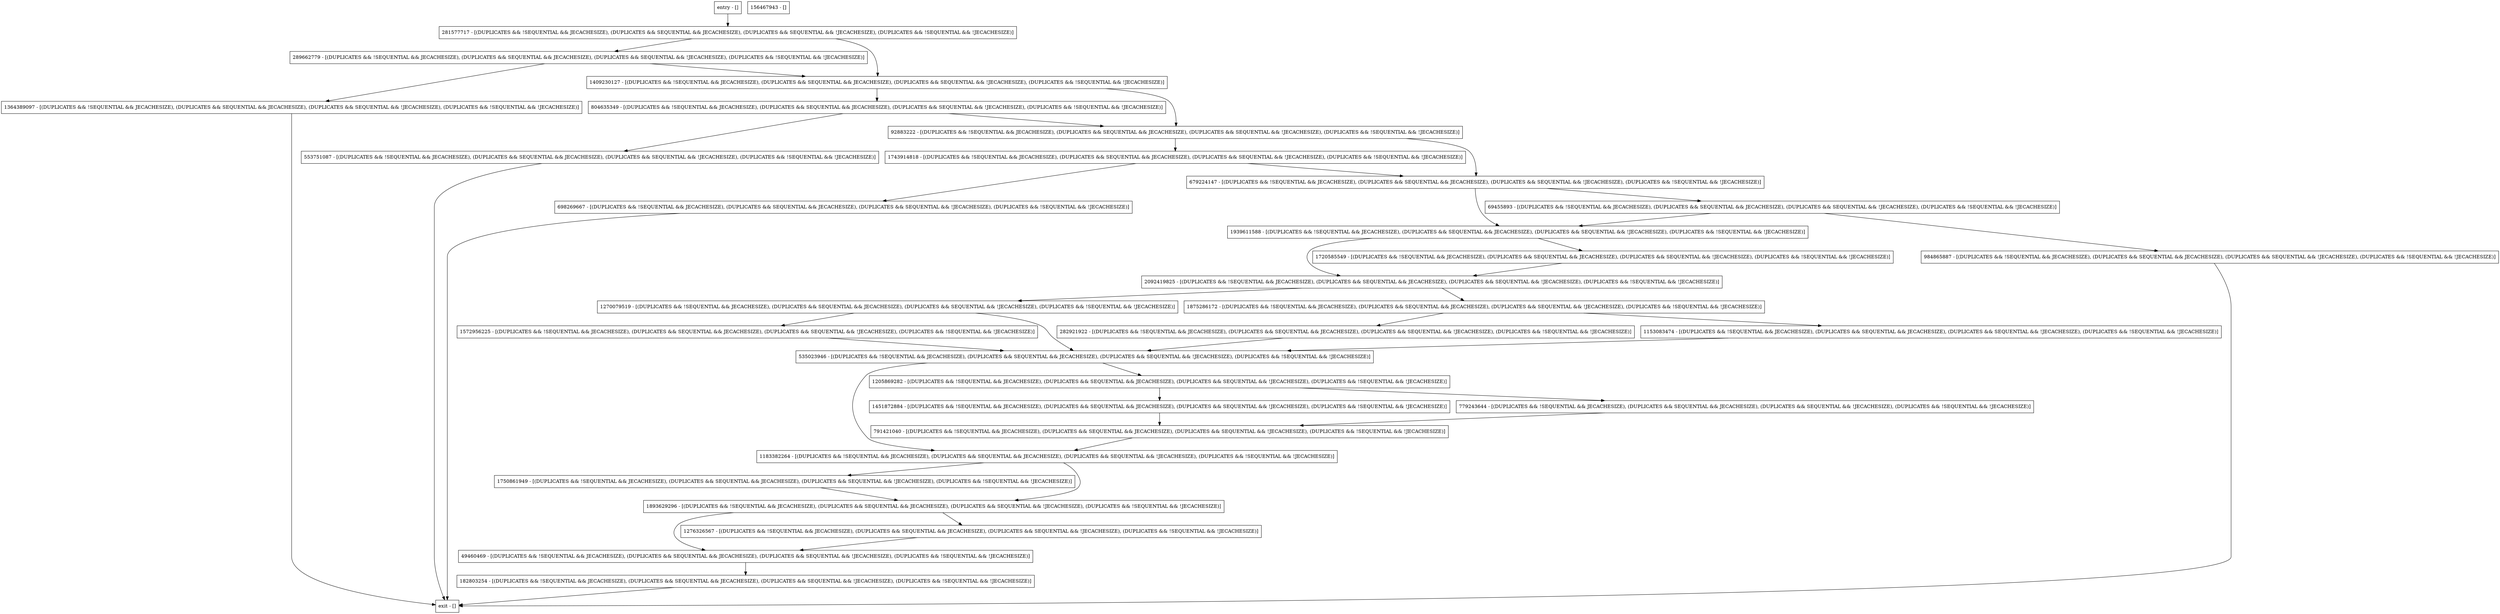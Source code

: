 digraph putNoNotify {
node [shape=record];
1572956225 [label="1572956225 - [(DUPLICATES && !SEQUENTIAL && JECACHESIZE), (DUPLICATES && SEQUENTIAL && JECACHESIZE), (DUPLICATES && SEQUENTIAL && !JECACHESIZE), (DUPLICATES && !SEQUENTIAL && !JECACHESIZE)]"];
289662779 [label="289662779 - [(DUPLICATES && !SEQUENTIAL && JECACHESIZE), (DUPLICATES && SEQUENTIAL && JECACHESIZE), (DUPLICATES && SEQUENTIAL && !JECACHESIZE), (DUPLICATES && !SEQUENTIAL && !JECACHESIZE)]"];
69455893 [label="69455893 - [(DUPLICATES && !SEQUENTIAL && JECACHESIZE), (DUPLICATES && SEQUENTIAL && JECACHESIZE), (DUPLICATES && SEQUENTIAL && !JECACHESIZE), (DUPLICATES && !SEQUENTIAL && !JECACHESIZE)]"];
1743914818 [label="1743914818 - [(DUPLICATES && !SEQUENTIAL && JECACHESIZE), (DUPLICATES && SEQUENTIAL && JECACHESIZE), (DUPLICATES && SEQUENTIAL && !JECACHESIZE), (DUPLICATES && !SEQUENTIAL && !JECACHESIZE)]"];
1183382264 [label="1183382264 - [(DUPLICATES && !SEQUENTIAL && JECACHESIZE), (DUPLICATES && SEQUENTIAL && JECACHESIZE), (DUPLICATES && SEQUENTIAL && !JECACHESIZE), (DUPLICATES && !SEQUENTIAL && !JECACHESIZE)]"];
1205869282 [label="1205869282 - [(DUPLICATES && !SEQUENTIAL && JECACHESIZE), (DUPLICATES && SEQUENTIAL && JECACHESIZE), (DUPLICATES && SEQUENTIAL && !JECACHESIZE), (DUPLICATES && !SEQUENTIAL && !JECACHESIZE)]"];
49460469 [label="49460469 - [(DUPLICATES && !SEQUENTIAL && JECACHESIZE), (DUPLICATES && SEQUENTIAL && JECACHESIZE), (DUPLICATES && SEQUENTIAL && !JECACHESIZE), (DUPLICATES && !SEQUENTIAL && !JECACHESIZE)]"];
1270079519 [label="1270079519 - [(DUPLICATES && !SEQUENTIAL && JECACHESIZE), (DUPLICATES && SEQUENTIAL && JECACHESIZE), (DUPLICATES && SEQUENTIAL && !JECACHESIZE), (DUPLICATES && !SEQUENTIAL && !JECACHESIZE)]"];
1750861949 [label="1750861949 - [(DUPLICATES && !SEQUENTIAL && JECACHESIZE), (DUPLICATES && SEQUENTIAL && JECACHESIZE), (DUPLICATES && SEQUENTIAL && !JECACHESIZE), (DUPLICATES && !SEQUENTIAL && !JECACHESIZE)]"];
553751087 [label="553751087 - [(DUPLICATES && !SEQUENTIAL && JECACHESIZE), (DUPLICATES && SEQUENTIAL && JECACHESIZE), (DUPLICATES && SEQUENTIAL && !JECACHESIZE), (DUPLICATES && !SEQUENTIAL && !JECACHESIZE)]"];
281577717 [label="281577717 - [(DUPLICATES && !SEQUENTIAL && JECACHESIZE), (DUPLICATES && SEQUENTIAL && JECACHESIZE), (DUPLICATES && SEQUENTIAL && !JECACHESIZE), (DUPLICATES && !SEQUENTIAL && !JECACHESIZE)]"];
1364389097 [label="1364389097 - [(DUPLICATES && !SEQUENTIAL && JECACHESIZE), (DUPLICATES && SEQUENTIAL && JECACHESIZE), (DUPLICATES && SEQUENTIAL && !JECACHESIZE), (DUPLICATES && !SEQUENTIAL && !JECACHESIZE)]"];
1451872884 [label="1451872884 - [(DUPLICATES && !SEQUENTIAL && JECACHESIZE), (DUPLICATES && SEQUENTIAL && JECACHESIZE), (DUPLICATES && SEQUENTIAL && !JECACHESIZE), (DUPLICATES && !SEQUENTIAL && !JECACHESIZE)]"];
791421040 [label="791421040 - [(DUPLICATES && !SEQUENTIAL && JECACHESIZE), (DUPLICATES && SEQUENTIAL && JECACHESIZE), (DUPLICATES && SEQUENTIAL && !JECACHESIZE), (DUPLICATES && !SEQUENTIAL && !JECACHESIZE)]"];
1409230127 [label="1409230127 - [(DUPLICATES && !SEQUENTIAL && JECACHESIZE), (DUPLICATES && SEQUENTIAL && JECACHESIZE), (DUPLICATES && SEQUENTIAL && !JECACHESIZE), (DUPLICATES && !SEQUENTIAL && !JECACHESIZE)]"];
804635349 [label="804635349 - [(DUPLICATES && !SEQUENTIAL && JECACHESIZE), (DUPLICATES && SEQUENTIAL && JECACHESIZE), (DUPLICATES && SEQUENTIAL && !JECACHESIZE), (DUPLICATES && !SEQUENTIAL && !JECACHESIZE)]"];
282921922 [label="282921922 - [(DUPLICATES && !SEQUENTIAL && JECACHESIZE), (DUPLICATES && SEQUENTIAL && JECACHESIZE), (DUPLICATES && SEQUENTIAL && !JECACHESIZE), (DUPLICATES && !SEQUENTIAL && !JECACHESIZE)]"];
779243644 [label="779243644 - [(DUPLICATES && !SEQUENTIAL && JECACHESIZE), (DUPLICATES && SEQUENTIAL && JECACHESIZE), (DUPLICATES && SEQUENTIAL && !JECACHESIZE), (DUPLICATES && !SEQUENTIAL && !JECACHESIZE)]"];
1276326567 [label="1276326567 - [(DUPLICATES && !SEQUENTIAL && JECACHESIZE), (DUPLICATES && SEQUENTIAL && JECACHESIZE), (DUPLICATES && SEQUENTIAL && !JECACHESIZE), (DUPLICATES && !SEQUENTIAL && !JECACHESIZE)]"];
698269667 [label="698269667 - [(DUPLICATES && !SEQUENTIAL && JECACHESIZE), (DUPLICATES && SEQUENTIAL && JECACHESIZE), (DUPLICATES && SEQUENTIAL && !JECACHESIZE), (DUPLICATES && !SEQUENTIAL && !JECACHESIZE)]"];
156467943 [label="156467943 - []"];
679224147 [label="679224147 - [(DUPLICATES && !SEQUENTIAL && JECACHESIZE), (DUPLICATES && SEQUENTIAL && JECACHESIZE), (DUPLICATES && SEQUENTIAL && !JECACHESIZE), (DUPLICATES && !SEQUENTIAL && !JECACHESIZE)]"];
2092419825 [label="2092419825 - [(DUPLICATES && !SEQUENTIAL && JECACHESIZE), (DUPLICATES && SEQUENTIAL && JECACHESIZE), (DUPLICATES && SEQUENTIAL && !JECACHESIZE), (DUPLICATES && !SEQUENTIAL && !JECACHESIZE)]"];
1720585549 [label="1720585549 - [(DUPLICATES && !SEQUENTIAL && JECACHESIZE), (DUPLICATES && SEQUENTIAL && JECACHESIZE), (DUPLICATES && SEQUENTIAL && !JECACHESIZE), (DUPLICATES && !SEQUENTIAL && !JECACHESIZE)]"];
92883222 [label="92883222 - [(DUPLICATES && !SEQUENTIAL && JECACHESIZE), (DUPLICATES && SEQUENTIAL && JECACHESIZE), (DUPLICATES && SEQUENTIAL && !JECACHESIZE), (DUPLICATES && !SEQUENTIAL && !JECACHESIZE)]"];
entry [label="entry - []"];
exit [label="exit - []"];
1875286172 [label="1875286172 - [(DUPLICATES && !SEQUENTIAL && JECACHESIZE), (DUPLICATES && SEQUENTIAL && JECACHESIZE), (DUPLICATES && SEQUENTIAL && !JECACHESIZE), (DUPLICATES && !SEQUENTIAL && !JECACHESIZE)]"];
535023946 [label="535023946 - [(DUPLICATES && !SEQUENTIAL && JECACHESIZE), (DUPLICATES && SEQUENTIAL && JECACHESIZE), (DUPLICATES && SEQUENTIAL && !JECACHESIZE), (DUPLICATES && !SEQUENTIAL && !JECACHESIZE)]"];
1939611588 [label="1939611588 - [(DUPLICATES && !SEQUENTIAL && JECACHESIZE), (DUPLICATES && SEQUENTIAL && JECACHESIZE), (DUPLICATES && SEQUENTIAL && !JECACHESIZE), (DUPLICATES && !SEQUENTIAL && !JECACHESIZE)]"];
984865887 [label="984865887 - [(DUPLICATES && !SEQUENTIAL && JECACHESIZE), (DUPLICATES && SEQUENTIAL && JECACHESIZE), (DUPLICATES && SEQUENTIAL && !JECACHESIZE), (DUPLICATES && !SEQUENTIAL && !JECACHESIZE)]"];
1893629296 [label="1893629296 - [(DUPLICATES && !SEQUENTIAL && JECACHESIZE), (DUPLICATES && SEQUENTIAL && JECACHESIZE), (DUPLICATES && SEQUENTIAL && !JECACHESIZE), (DUPLICATES && !SEQUENTIAL && !JECACHESIZE)]"];
1153083474 [label="1153083474 - [(DUPLICATES && !SEQUENTIAL && JECACHESIZE), (DUPLICATES && SEQUENTIAL && JECACHESIZE), (DUPLICATES && SEQUENTIAL && !JECACHESIZE), (DUPLICATES && !SEQUENTIAL && !JECACHESIZE)]"];
182803254 [label="182803254 - [(DUPLICATES && !SEQUENTIAL && JECACHESIZE), (DUPLICATES && SEQUENTIAL && JECACHESIZE), (DUPLICATES && SEQUENTIAL && !JECACHESIZE), (DUPLICATES && !SEQUENTIAL && !JECACHESIZE)]"];
entry;
exit;
1572956225 -> 535023946;
289662779 -> 1364389097;
289662779 -> 1409230127;
69455893 -> 1939611588;
69455893 -> 984865887;
1743914818 -> 698269667;
1743914818 -> 679224147;
1183382264 -> 1750861949;
1183382264 -> 1893629296;
1205869282 -> 779243644;
1205869282 -> 1451872884;
49460469 -> 182803254;
1270079519 -> 1572956225;
1270079519 -> 535023946;
1750861949 -> 1893629296;
553751087 -> exit;
281577717 -> 289662779;
281577717 -> 1409230127;
1364389097 -> exit;
1451872884 -> 791421040;
791421040 -> 1183382264;
1409230127 -> 804635349;
1409230127 -> 92883222;
804635349 -> 553751087;
804635349 -> 92883222;
282921922 -> 535023946;
779243644 -> 791421040;
1276326567 -> 49460469;
698269667 -> exit;
679224147 -> 69455893;
679224147 -> 1939611588;
2092419825 -> 1875286172;
2092419825 -> 1270079519;
1720585549 -> 2092419825;
92883222 -> 1743914818;
92883222 -> 679224147;
entry -> 281577717;
1875286172 -> 1153083474;
1875286172 -> 282921922;
535023946 -> 1183382264;
535023946 -> 1205869282;
1939611588 -> 2092419825;
1939611588 -> 1720585549;
984865887 -> exit;
1893629296 -> 1276326567;
1893629296 -> 49460469;
1153083474 -> 535023946;
182803254 -> exit;
}

